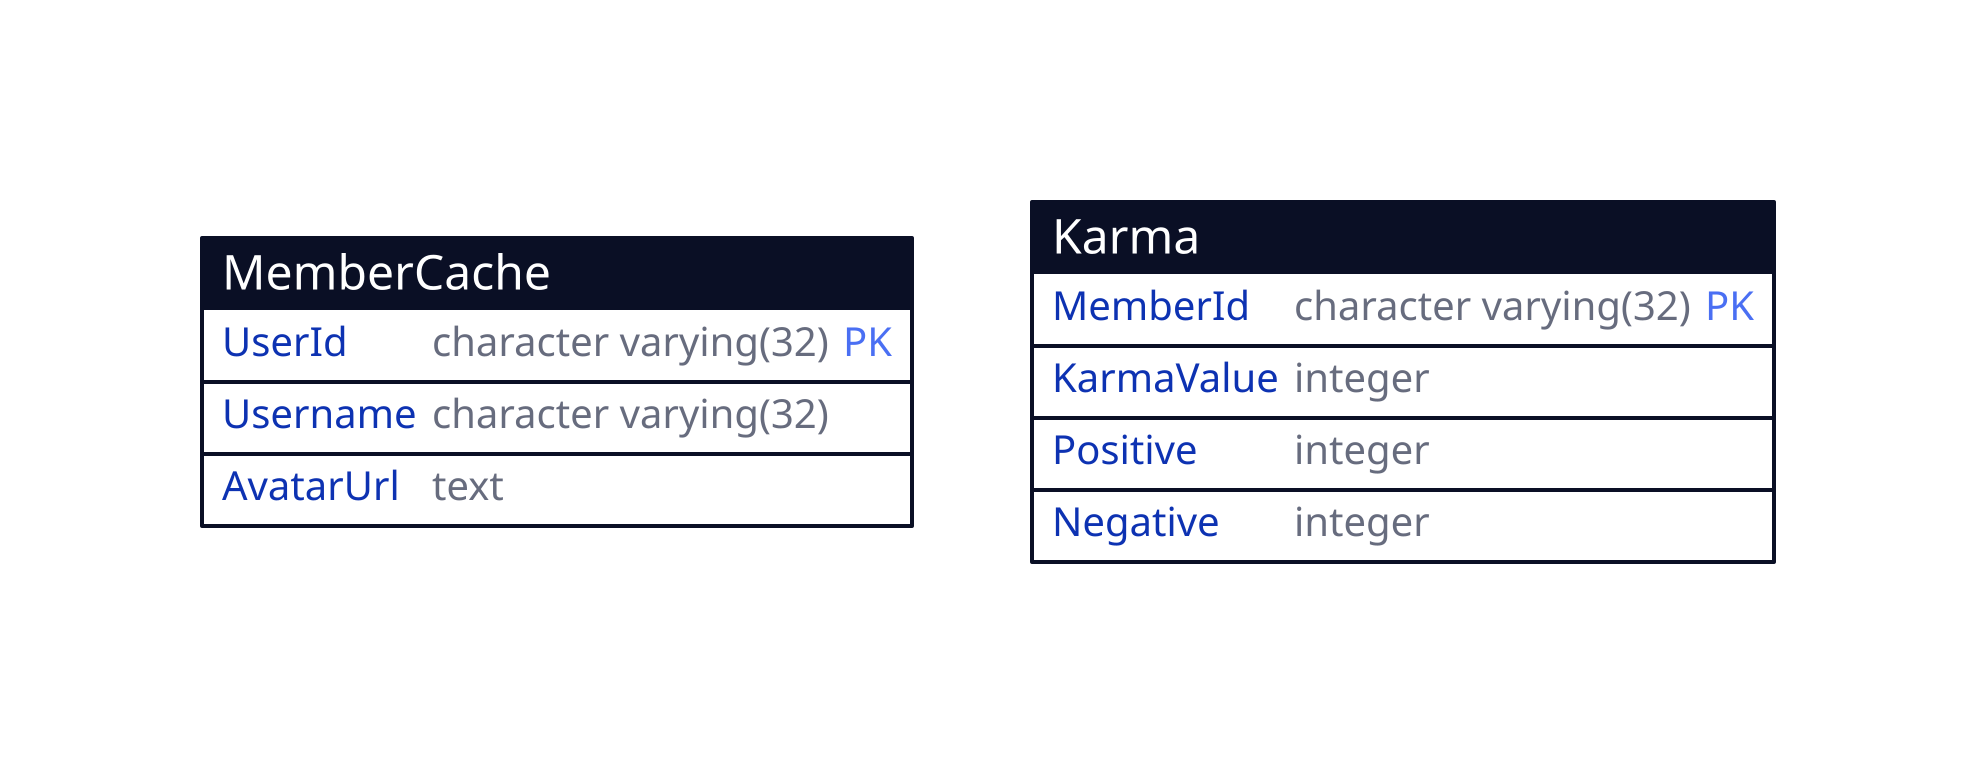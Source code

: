 MemberCache: {
  shape: sql_table

  UserId: character varying(32) {constraint: primary_key}
  Username: character varying(32)
  AvatarUrl: text
}

Karma: {
  shape: sql_table

  MemberId: character varying(32) {constraint: primary_key}
  KarmaValue: integer
  Positive: integer
  Negative: integer
}
